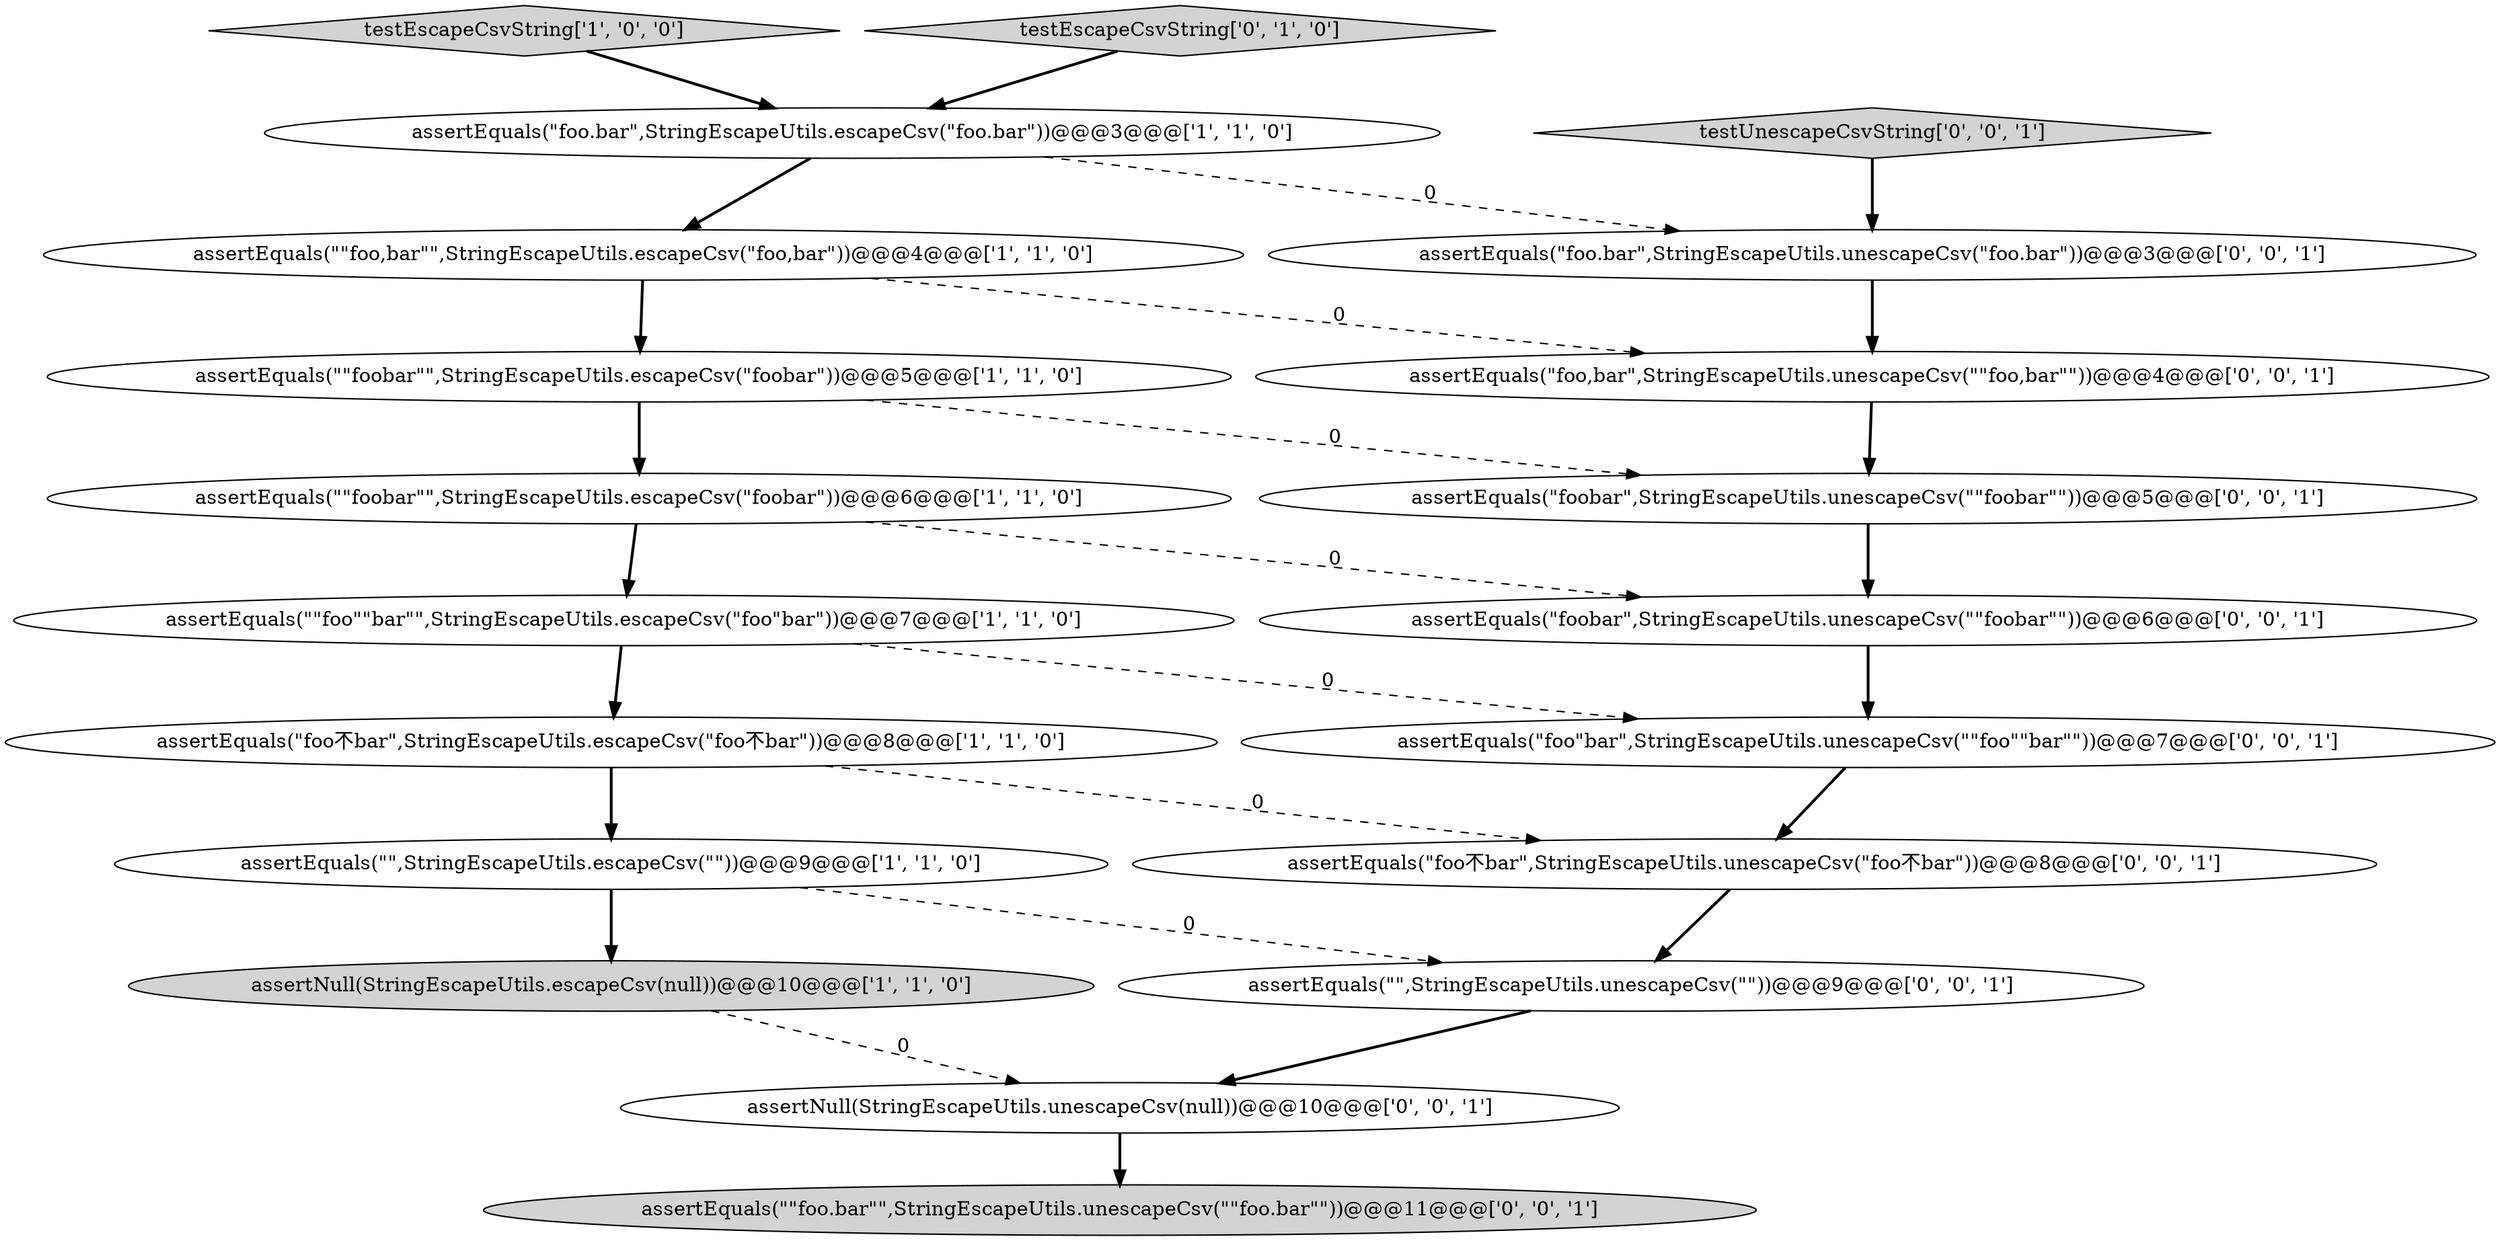 digraph {
19 [style = filled, label = "assertEquals(\"foobar\",StringEscapeUtils.unescapeCsv(\"\"foobar\"\"))@@@6@@@['0', '0', '1']", fillcolor = white, shape = ellipse image = "AAA0AAABBB3BBB"];
13 [style = filled, label = "assertEquals(\"\",StringEscapeUtils.unescapeCsv(\"\"))@@@9@@@['0', '0', '1']", fillcolor = white, shape = ellipse image = "AAA0AAABBB3BBB"];
5 [style = filled, label = "testEscapeCsvString['1', '0', '0']", fillcolor = lightgray, shape = diamond image = "AAA0AAABBB1BBB"];
4 [style = filled, label = "assertNull(StringEscapeUtils.escapeCsv(null))@@@10@@@['1', '1', '0']", fillcolor = lightgray, shape = ellipse image = "AAA0AAABBB1BBB"];
9 [style = filled, label = "testEscapeCsvString['0', '1', '0']", fillcolor = lightgray, shape = diamond image = "AAA0AAABBB2BBB"];
14 [style = filled, label = "assertEquals(\"foo.bar\",StringEscapeUtils.unescapeCsv(\"foo.bar\"))@@@3@@@['0', '0', '1']", fillcolor = white, shape = ellipse image = "AAA0AAABBB3BBB"];
18 [style = filled, label = "assertEquals(\"\"foo.bar\"\",StringEscapeUtils.unescapeCsv(\"\"foo.bar\"\"))@@@11@@@['0', '0', '1']", fillcolor = lightgray, shape = ellipse image = "AAA0AAABBB3BBB"];
6 [style = filled, label = "assertEquals(\"foo𣎴bar\",StringEscapeUtils.escapeCsv(\"foo𣎴bar\"))@@@8@@@['1', '1', '0']", fillcolor = white, shape = ellipse image = "AAA0AAABBB1BBB"];
1 [style = filled, label = "assertEquals(\"\"foo,bar\"\",StringEscapeUtils.escapeCsv(\"foo,bar\"))@@@4@@@['1', '1', '0']", fillcolor = white, shape = ellipse image = "AAA0AAABBB1BBB"];
7 [style = filled, label = "assertEquals(\"\",StringEscapeUtils.escapeCsv(\"\"))@@@9@@@['1', '1', '0']", fillcolor = white, shape = ellipse image = "AAA0AAABBB1BBB"];
17 [style = filled, label = "assertEquals(\"foobar\",StringEscapeUtils.unescapeCsv(\"\"foobar\"\"))@@@5@@@['0', '0', '1']", fillcolor = white, shape = ellipse image = "AAA0AAABBB3BBB"];
2 [style = filled, label = "assertEquals(\"\"foo\"\"bar\"\",StringEscapeUtils.escapeCsv(\"foo\"bar\"))@@@7@@@['1', '1', '0']", fillcolor = white, shape = ellipse image = "AAA0AAABBB1BBB"];
10 [style = filled, label = "assertNull(StringEscapeUtils.unescapeCsv(null))@@@10@@@['0', '0', '1']", fillcolor = white, shape = ellipse image = "AAA0AAABBB3BBB"];
3 [style = filled, label = "assertEquals(\"foo.bar\",StringEscapeUtils.escapeCsv(\"foo.bar\"))@@@3@@@['1', '1', '0']", fillcolor = white, shape = ellipse image = "AAA0AAABBB1BBB"];
16 [style = filled, label = "assertEquals(\"foo𣎴bar\",StringEscapeUtils.unescapeCsv(\"foo𣎴bar\"))@@@8@@@['0', '0', '1']", fillcolor = white, shape = ellipse image = "AAA0AAABBB3BBB"];
11 [style = filled, label = "testUnescapeCsvString['0', '0', '1']", fillcolor = lightgray, shape = diamond image = "AAA0AAABBB3BBB"];
0 [style = filled, label = "assertEquals(\"\"foobar\"\",StringEscapeUtils.escapeCsv(\"foobar\"))@@@6@@@['1', '1', '0']", fillcolor = white, shape = ellipse image = "AAA0AAABBB1BBB"];
15 [style = filled, label = "assertEquals(\"foo\"bar\",StringEscapeUtils.unescapeCsv(\"\"foo\"\"bar\"\"))@@@7@@@['0', '0', '1']", fillcolor = white, shape = ellipse image = "AAA0AAABBB3BBB"];
12 [style = filled, label = "assertEquals(\"foo,bar\",StringEscapeUtils.unescapeCsv(\"\"foo,bar\"\"))@@@4@@@['0', '0', '1']", fillcolor = white, shape = ellipse image = "AAA0AAABBB3BBB"];
8 [style = filled, label = "assertEquals(\"\"foobar\"\",StringEscapeUtils.escapeCsv(\"foobar\"))@@@5@@@['1', '1', '0']", fillcolor = white, shape = ellipse image = "AAA0AAABBB1BBB"];
5->3 [style = bold, label=""];
13->10 [style = bold, label=""];
10->18 [style = bold, label=""];
16->13 [style = bold, label=""];
1->8 [style = bold, label=""];
3->1 [style = bold, label=""];
11->14 [style = bold, label=""];
2->6 [style = bold, label=""];
0->19 [style = dashed, label="0"];
0->2 [style = bold, label=""];
12->17 [style = bold, label=""];
7->4 [style = bold, label=""];
15->16 [style = bold, label=""];
17->19 [style = bold, label=""];
2->15 [style = dashed, label="0"];
8->0 [style = bold, label=""];
1->12 [style = dashed, label="0"];
6->16 [style = dashed, label="0"];
14->12 [style = bold, label=""];
7->13 [style = dashed, label="0"];
9->3 [style = bold, label=""];
8->17 [style = dashed, label="0"];
19->15 [style = bold, label=""];
6->7 [style = bold, label=""];
3->14 [style = dashed, label="0"];
4->10 [style = dashed, label="0"];
}
